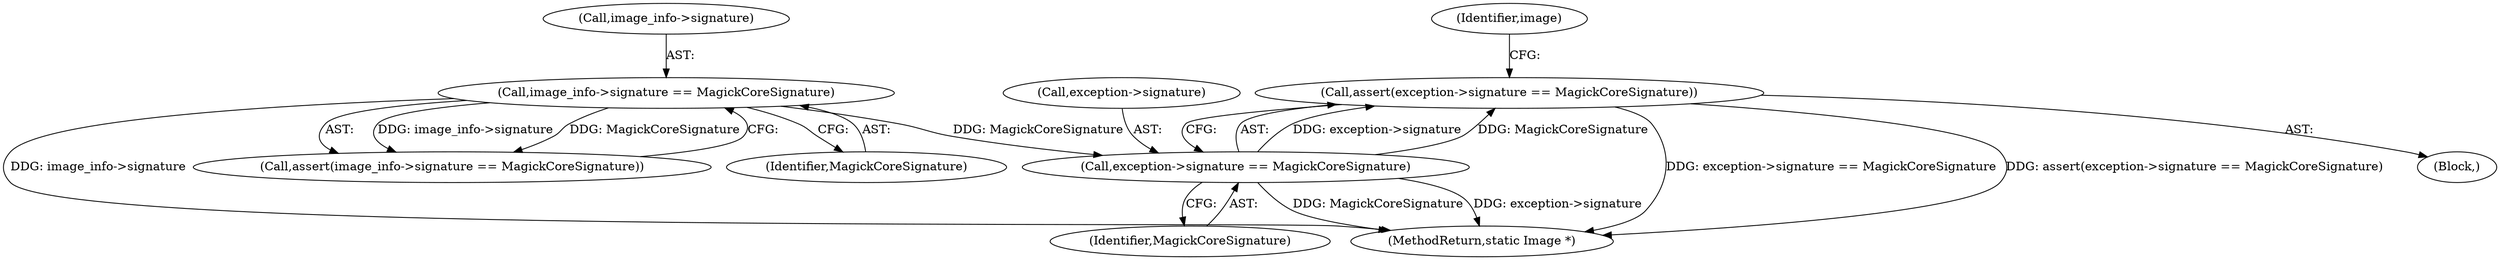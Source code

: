 digraph "0_ImageMagick6_7d11230060fa9c8f67e53c85224daf6648805c7b@API" {
"1000196" [label="(Call,assert(exception->signature == MagickCoreSignature))"];
"1000197" [label="(Call,exception->signature == MagickCoreSignature)"];
"1000170" [label="(Call,image_info->signature == MagickCoreSignature)"];
"1000201" [label="(Identifier,MagickCoreSignature)"];
"1000203" [label="(Identifier,image)"];
"1002409" [label="(MethodReturn,static Image *)"];
"1000121" [label="(Block,)"];
"1000170" [label="(Call,image_info->signature == MagickCoreSignature)"];
"1000169" [label="(Call,assert(image_info->signature == MagickCoreSignature))"];
"1000198" [label="(Call,exception->signature)"];
"1000197" [label="(Call,exception->signature == MagickCoreSignature)"];
"1000174" [label="(Identifier,MagickCoreSignature)"];
"1000171" [label="(Call,image_info->signature)"];
"1000196" [label="(Call,assert(exception->signature == MagickCoreSignature))"];
"1000196" -> "1000121"  [label="AST: "];
"1000196" -> "1000197"  [label="CFG: "];
"1000197" -> "1000196"  [label="AST: "];
"1000203" -> "1000196"  [label="CFG: "];
"1000196" -> "1002409"  [label="DDG: exception->signature == MagickCoreSignature"];
"1000196" -> "1002409"  [label="DDG: assert(exception->signature == MagickCoreSignature)"];
"1000197" -> "1000196"  [label="DDG: exception->signature"];
"1000197" -> "1000196"  [label="DDG: MagickCoreSignature"];
"1000197" -> "1000201"  [label="CFG: "];
"1000198" -> "1000197"  [label="AST: "];
"1000201" -> "1000197"  [label="AST: "];
"1000197" -> "1002409"  [label="DDG: MagickCoreSignature"];
"1000197" -> "1002409"  [label="DDG: exception->signature"];
"1000170" -> "1000197"  [label="DDG: MagickCoreSignature"];
"1000170" -> "1000169"  [label="AST: "];
"1000170" -> "1000174"  [label="CFG: "];
"1000171" -> "1000170"  [label="AST: "];
"1000174" -> "1000170"  [label="AST: "];
"1000169" -> "1000170"  [label="CFG: "];
"1000170" -> "1002409"  [label="DDG: image_info->signature"];
"1000170" -> "1000169"  [label="DDG: image_info->signature"];
"1000170" -> "1000169"  [label="DDG: MagickCoreSignature"];
}

